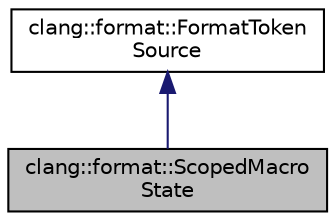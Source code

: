 digraph "clang::format::ScopedMacroState"
{
 // LATEX_PDF_SIZE
  bgcolor="transparent";
  edge [fontname="Helvetica",fontsize="10",labelfontname="Helvetica",labelfontsize="10"];
  node [fontname="Helvetica",fontsize="10",shape=record];
  Node1 [label="clang::format::ScopedMacro\lState",height=0.2,width=0.4,color="black", fillcolor="grey75", style="filled", fontcolor="black",tooltip=" "];
  Node2 -> Node1 [dir="back",color="midnightblue",fontsize="10",style="solid",fontname="Helvetica"];
  Node2 [label="clang::format::FormatToken\lSource",height=0.2,width=0.4,color="black",URL="$classclang_1_1format_1_1FormatTokenSource.html",tooltip=" "];
}
